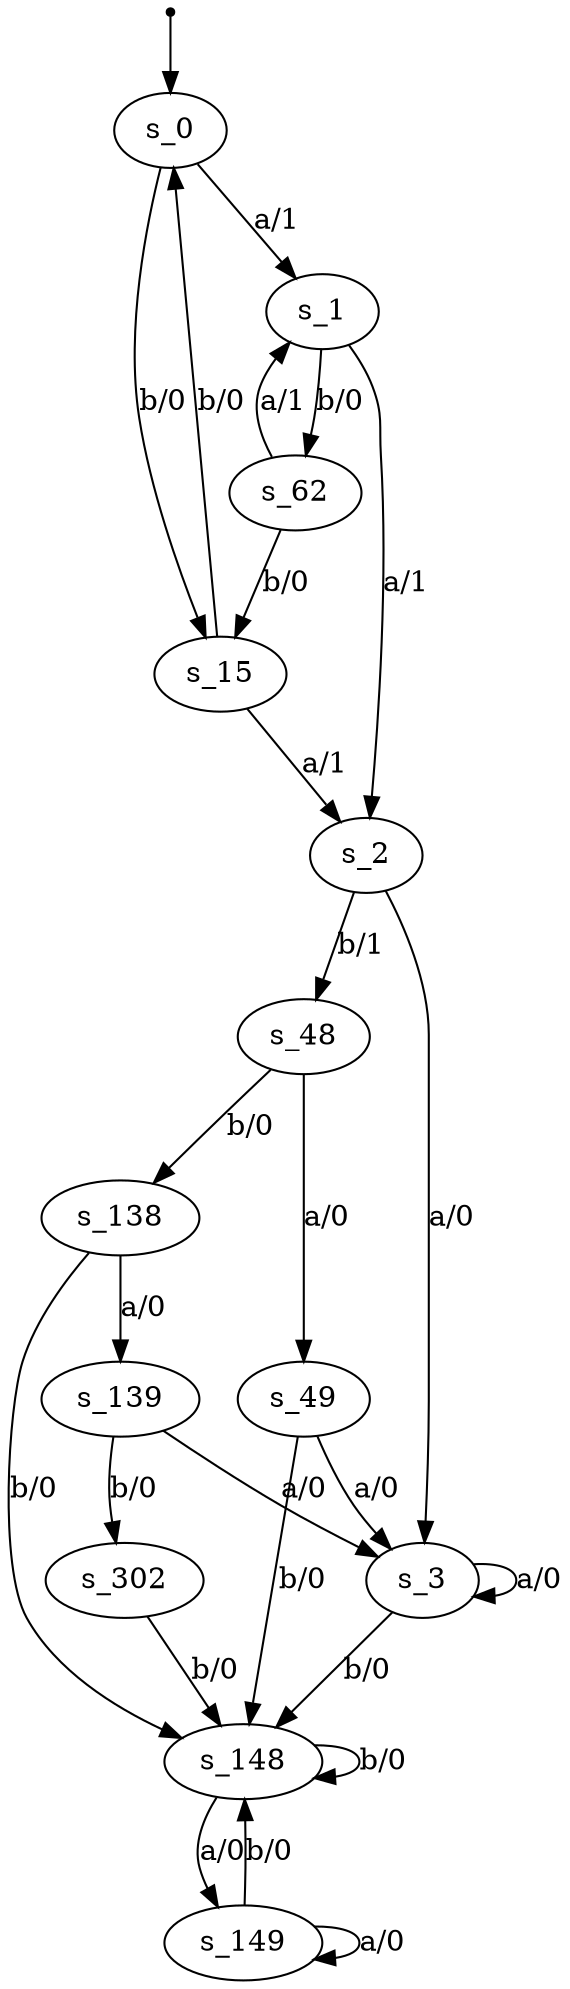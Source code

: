 digraph fsm {
	s_0 [root=true]
	s_1
	s_2
	s_3
	s_148
	s_149
	s_48
	s_49
	s_138
	s_139
	s_302
	s_62
	s_15
	qi [shape = point]
	qi -> s_0
	s_0 -> s_1 [label="a/1"]
	s_1 -> s_2 [label="a/1"]
	s_2 -> s_3 [label="a/0"]
	s_3 -> s_3 [label="a/0"]
	s_3 -> s_148 [label="b/0"]
	s_148 -> s_149 [label="a/0"]
	s_149 -> s_148 [label="b/0"]
	s_148 -> s_148 [label="b/0"]
	s_149 -> s_149 [label="a/0"]
	s_2 -> s_48 [label="b/1"]
	s_48 -> s_49 [label="a/0"]
	s_49 -> s_3 [label="a/0"]
	s_49 -> s_148 [label="b/0"]
	s_48 -> s_138 [label="b/0"]
	s_138 -> s_139 [label="a/0"]
	s_139 -> s_3 [label="a/0"]
	s_139 -> s_302 [label="b/0"]
	s_302 -> s_148 [label="b/0"]
	s_138 -> s_148 [label="b/0"]
	s_1 -> s_62 [label="b/0"]
	s_62 -> s_15 [label="b/0"]
	s_15 -> s_0 [label="b/0"]
	s_0 -> s_15 [label="b/0"]
	s_15 -> s_2 [label="a/1"]
	s_62 -> s_1 [label="a/1"]
}